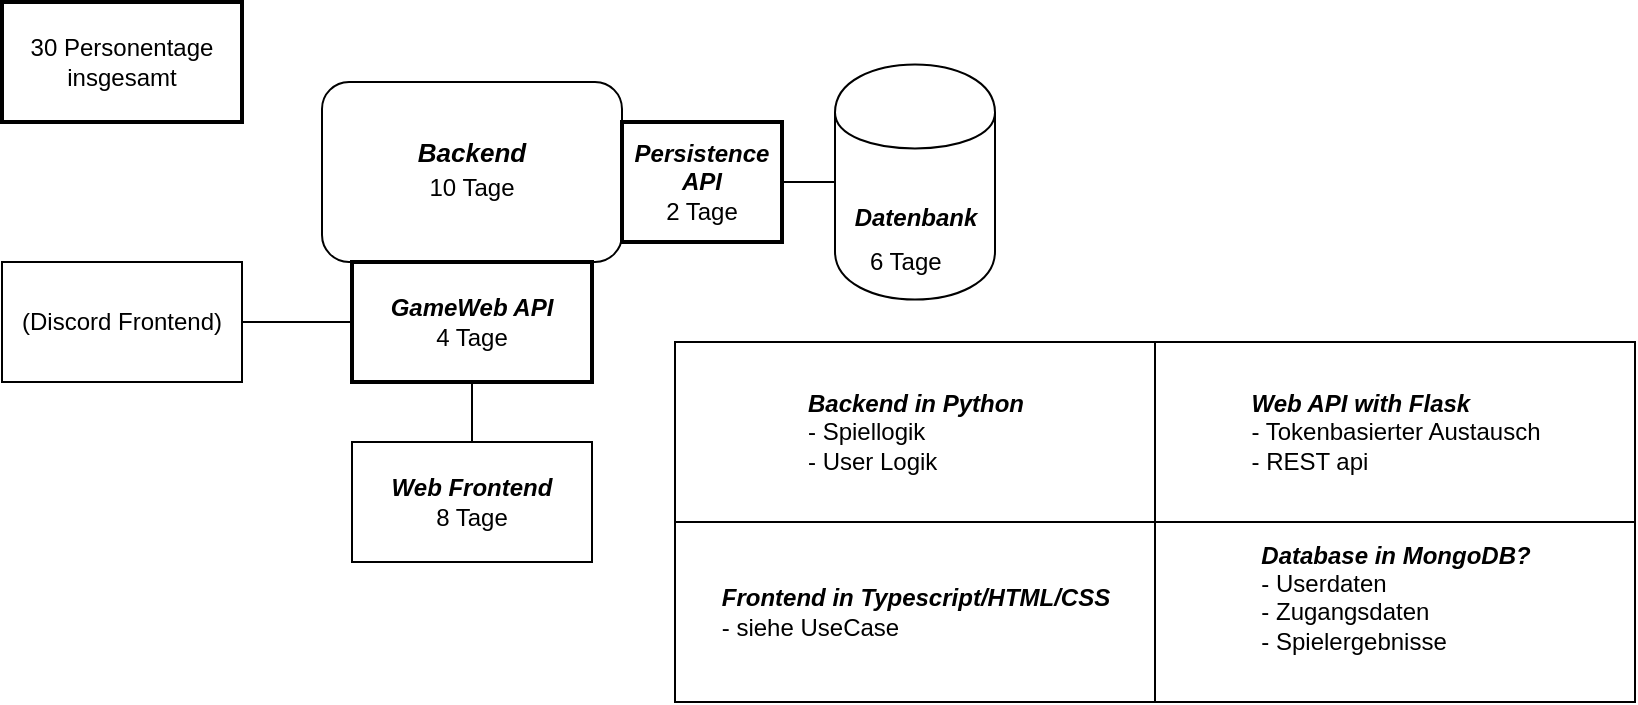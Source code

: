 <mxfile version="20.8.10" type="device" pages="3"><diagram id="Mz-tpbVuLE1fPB4WvgSF" name="Technische Umsetzung"><mxGraphModel dx="1290" dy="621" grid="1" gridSize="10" guides="1" tooltips="1" connect="1" arrows="1" fold="1" page="1" pageScale="1" pageWidth="827" pageHeight="1169" math="0" shadow="0"><root><mxCell id="0"/><mxCell id="1" parent="0"/><mxCell id="eveTwST119jRxMjcaIn--9" style="edgeStyle=orthogonalEdgeStyle;rounded=0;orthogonalLoop=1;jettySize=auto;html=1;exitX=1;exitY=0.5;exitDx=0;exitDy=0;entryX=0;entryY=0.5;entryDx=0;entryDy=0;endArrow=none;endFill=0;" parent="1" source="eveTwST119jRxMjcaIn--1" target="eveTwST119jRxMjcaIn--8" edge="1"><mxGeometry relative="1" as="geometry"/></mxCell><mxCell id="eveTwST119jRxMjcaIn--11" style="edgeStyle=orthogonalEdgeStyle;rounded=0;orthogonalLoop=1;jettySize=auto;html=1;exitX=0.5;exitY=1;exitDx=0;exitDy=0;entryX=0.5;entryY=0;entryDx=0;entryDy=0;endArrow=none;endFill=0;" parent="1" source="eveTwST119jRxMjcaIn--1" target="eveTwST119jRxMjcaIn--6" edge="1"><mxGeometry relative="1" as="geometry"/></mxCell><mxCell id="eveTwST119jRxMjcaIn--1" value="&lt;br&gt;10 Tage" style="rounded=1;whiteSpace=wrap;html=1;" parent="1" vertex="1"><mxGeometry x="290" y="400" width="150" height="90" as="geometry"/></mxCell><mxCell id="eveTwST119jRxMjcaIn--3" value="&lt;font style=&quot;font-size: 13px&quot;&gt;&lt;i&gt;&lt;b&gt;Backend&lt;/b&gt;&lt;/i&gt;&lt;/font&gt;" style="text;html=1;strokeColor=none;fillColor=none;align=center;verticalAlign=middle;whiteSpace=wrap;rounded=0;" parent="1" vertex="1"><mxGeometry x="320" y="425" width="90" height="20" as="geometry"/></mxCell><mxCell id="eveTwST119jRxMjcaIn--4" value="&lt;i&gt;&lt;b&gt;Datenbank&lt;/b&gt;&lt;/i&gt;&lt;br&gt;" style="shape=cylinder;whiteSpace=wrap;html=1;boundedLbl=1;backgroundOutline=1;" parent="1" vertex="1"><mxGeometry x="546.5" y="391.25" width="80" height="117.5" as="geometry"/></mxCell><mxCell id="eveTwST119jRxMjcaIn--15" style="edgeStyle=orthogonalEdgeStyle;rounded=0;orthogonalLoop=1;jettySize=auto;html=1;exitX=0;exitY=0.5;exitDx=0;exitDy=0;entryX=1;entryY=0.5;entryDx=0;entryDy=0;endArrow=none;endFill=0;" parent="1" source="eveTwST119jRxMjcaIn--6" target="eveTwST119jRxMjcaIn--12" edge="1"><mxGeometry relative="1" as="geometry"><mxPoint x="189.647" y="554.588" as="targetPoint"/></mxGeometry></mxCell><mxCell id="eveTwST119jRxMjcaIn--17" style="edgeStyle=orthogonalEdgeStyle;rounded=0;orthogonalLoop=1;jettySize=auto;html=1;exitX=0.5;exitY=1;exitDx=0;exitDy=0;entryX=0.5;entryY=0;entryDx=0;entryDy=0;endArrow=none;endFill=0;" parent="1" source="eveTwST119jRxMjcaIn--6" target="eveTwST119jRxMjcaIn--13" edge="1"><mxGeometry relative="1" as="geometry"/></mxCell><mxCell id="eveTwST119jRxMjcaIn--6" value="&lt;b&gt;&lt;i&gt;GameWeb API&lt;/i&gt;&lt;/b&gt;&lt;br&gt;4 Tage" style="rounded=0;whiteSpace=wrap;html=1;strokeWidth=2;" parent="1" vertex="1"><mxGeometry x="305" y="490" width="120" height="60" as="geometry"/></mxCell><mxCell id="eveTwST119jRxMjcaIn--10" style="edgeStyle=orthogonalEdgeStyle;rounded=0;orthogonalLoop=1;jettySize=auto;html=1;exitX=1;exitY=0.5;exitDx=0;exitDy=0;entryX=0;entryY=0.5;entryDx=0;entryDy=0;endArrow=none;endFill=0;" parent="1" source="eveTwST119jRxMjcaIn--8" target="eveTwST119jRxMjcaIn--4" edge="1"><mxGeometry relative="1" as="geometry"/></mxCell><mxCell id="eveTwST119jRxMjcaIn--8" value="&lt;b&gt;&lt;i&gt;Persistence API&lt;/i&gt;&lt;/b&gt;&lt;br&gt;2 Tage" style="rounded=0;whiteSpace=wrap;html=1;strokeWidth=2;" parent="1" vertex="1"><mxGeometry x="440" y="420" width="80" height="60" as="geometry"/></mxCell><mxCell id="eveTwST119jRxMjcaIn--12" value="(Discord Frontend)" style="rounded=0;whiteSpace=wrap;html=1;" parent="1" vertex="1"><mxGeometry x="130" y="490" width="120" height="60" as="geometry"/></mxCell><mxCell id="eveTwST119jRxMjcaIn--13" value="&lt;b&gt;&lt;i&gt;Web Frontend&lt;br&gt;&lt;/i&gt;&lt;/b&gt;8 Tage" style="rounded=0;whiteSpace=wrap;html=1;" parent="1" vertex="1"><mxGeometry x="305" y="580" width="120" height="60" as="geometry"/></mxCell><mxCell id="eveTwST119jRxMjcaIn--18" value="30 Personentage insgesamt" style="rounded=0;whiteSpace=wrap;html=1;strokeWidth=2;strokeColor=#000000;" parent="1" vertex="1"><mxGeometry x="130" y="360" width="120" height="60" as="geometry"/></mxCell><mxCell id="eveTwST119jRxMjcaIn--19" value="6 Tage&lt;br&gt;" style="text;html=1;resizable=0;points=[];autosize=1;align=left;verticalAlign=top;spacingTop=-4;" parent="1" vertex="1"><mxGeometry x="561.5" y="480" width="50" height="20" as="geometry"/></mxCell><mxCell id="hj5eIEU2LAgetrZz2vU--1" value="&lt;div style=&quot;text-align: left&quot;&gt;&lt;span&gt;&lt;b&gt;&lt;i&gt;Backend in Python&lt;/i&gt;&lt;/b&gt;&lt;/span&gt;&lt;/div&gt;&lt;div style=&quot;text-align: left&quot;&gt;&lt;span&gt;- Spiellogik&lt;/span&gt;&lt;/div&gt;&lt;div style=&quot;text-align: left&quot;&gt;&lt;span&gt;- &lt;/span&gt;&lt;span&gt;User Logik&lt;/span&gt;&lt;/div&gt;" style="rounded=0;whiteSpace=wrap;html=1;strokeColor=#000000;" parent="1" vertex="1"><mxGeometry x="466.5" y="530" width="240" height="90" as="geometry"/></mxCell><mxCell id="hj5eIEU2LAgetrZz2vU--3" value="&lt;div style=&quot;text-align: left&quot;&gt;&lt;span&gt;&lt;b&gt;&lt;i&gt;Frontend in Typescript/HTML/CSS&lt;/i&gt;&lt;/b&gt;&lt;/span&gt;&lt;/div&gt;&lt;div style=&quot;text-align: left&quot;&gt;- siehe UseCase&lt;/div&gt;" style="rounded=0;whiteSpace=wrap;html=1;strokeColor=#000000;" parent="1" vertex="1"><mxGeometry x="466.5" y="620" width="240" height="90" as="geometry"/></mxCell><mxCell id="hj5eIEU2LAgetrZz2vU--4" value="&lt;div style=&quot;text-align: left&quot;&gt;&lt;span&gt;&lt;b&gt;&lt;i&gt;Database in MongoDB?&lt;/i&gt;&lt;/b&gt;&lt;/span&gt;&lt;/div&gt;&lt;div style=&quot;text-align: left&quot;&gt;&lt;span&gt;- Userdaten&lt;/span&gt;&lt;/div&gt;&lt;div style=&quot;text-align: left&quot;&gt;&lt;span&gt;- Zugangsdaten&lt;/span&gt;&lt;/div&gt;&lt;div style=&quot;text-align: left&quot;&gt;&lt;span&gt;- Spielergebnisse&lt;/span&gt;&lt;/div&gt;&lt;div style=&quot;text-align: left&quot;&gt;&lt;span&gt;&lt;br&gt;&lt;/span&gt;&lt;/div&gt;" style="rounded=0;whiteSpace=wrap;html=1;strokeColor=#000000;" parent="1" vertex="1"><mxGeometry x="706.5" y="620" width="240" height="90" as="geometry"/></mxCell><mxCell id="hj5eIEU2LAgetrZz2vU--5" value="&lt;div style=&quot;text-align: left&quot;&gt;&lt;span&gt;&lt;b&gt;&lt;i&gt;Web API with Flask&lt;/i&gt;&lt;/b&gt;&lt;/span&gt;&lt;/div&gt;&lt;div style=&quot;text-align: left&quot;&gt;- Tokenbasierter Austausch&lt;/div&gt;&lt;div style=&quot;text-align: left&quot;&gt;- REST api&lt;/div&gt;" style="rounded=0;whiteSpace=wrap;html=1;strokeColor=#000000;" parent="1" vertex="1"><mxGeometry x="706.5" y="530" width="240" height="90" as="geometry"/></mxCell></root></mxGraphModel></diagram><diagram id="DsGU7y9vnRXp9Hcj6hWG" name="Use Case"><mxGraphModel dx="1290" dy="621" grid="1" gridSize="10" guides="1" tooltips="1" connect="1" arrows="1" fold="1" page="1" pageScale="1" pageWidth="827" pageHeight="1169" math="0" shadow="0"><root><mxCell id="2wAqh8zBqm8X24xqyu5U-0"/><mxCell id="2wAqh8zBqm8X24xqyu5U-1" parent="2wAqh8zBqm8X24xqyu5U-0"/><mxCell id="c4m_T-h51378Y_wtgnFa-25" value="User" style="shape=umlActor;verticalLabelPosition=bottom;verticalAlign=top;html=1;outlineConnect=0;" parent="2wAqh8zBqm8X24xqyu5U-1" vertex="1"><mxGeometry x="90" y="90" width="30" height="60" as="geometry"/></mxCell><mxCell id="c4m_T-h51378Y_wtgnFa-26" value="" style="endArrow=none;html=1;rounded=0;" parent="2wAqh8zBqm8X24xqyu5U-1" edge="1"><mxGeometry width="50" height="50" relative="1" as="geometry"><mxPoint x="160" y="730" as="sourcePoint"/><mxPoint x="160" y="20" as="targetPoint"/></mxGeometry></mxCell><mxCell id="c4m_T-h51378Y_wtgnFa-27" value="" style="endArrow=none;html=1;rounded=0;" parent="2wAqh8zBqm8X24xqyu5U-1" edge="1"><mxGeometry width="50" height="50" relative="1" as="geometry"><mxPoint x="720" y="730" as="sourcePoint"/><mxPoint x="720" y="20" as="targetPoint"/></mxGeometry></mxCell><mxCell id="c4m_T-h51378Y_wtgnFa-28" value="" style="edgeStyle=orthogonalEdgeStyle;rounded=0;orthogonalLoop=1;jettySize=auto;html=1;" parent="2wAqh8zBqm8X24xqyu5U-1" source="c4m_T-h51378Y_wtgnFa-29" target="c4m_T-h51378Y_wtgnFa-32" edge="1"><mxGeometry relative="1" as="geometry"/></mxCell><mxCell id="c4m_T-h51378Y_wtgnFa-29" value="Account erstellen" style="ellipse;whiteSpace=wrap;html=1;" parent="2wAqh8zBqm8X24xqyu5U-1" vertex="1"><mxGeometry x="190" y="110" width="120" height="80" as="geometry"/></mxCell><mxCell id="c4m_T-h51378Y_wtgnFa-30" value="" style="edgeStyle=orthogonalEdgeStyle;rounded=0;orthogonalLoop=1;jettySize=auto;html=1;entryX=0;entryY=0.5;entryDx=0;entryDy=0;exitX=0.5;exitY=0;exitDx=0;exitDy=0;" parent="2wAqh8zBqm8X24xqyu5U-1" source="c4m_T-h51378Y_wtgnFa-31" target="c4m_T-h51378Y_wtgnFa-32" edge="1"><mxGeometry relative="1" as="geometry"><mxPoint x="410" y="240" as="targetPoint"/></mxGeometry></mxCell><mxCell id="c4m_T-h51378Y_wtgnFa-31" value="Login eintippen" style="ellipse;whiteSpace=wrap;html=1;" parent="2wAqh8zBqm8X24xqyu5U-1" vertex="1"><mxGeometry x="260" y="190" width="120" height="80" as="geometry"/></mxCell><mxCell id="W7PotCLS3TrSIl0tCxkn-1" style="edgeStyle=none;rounded=0;orthogonalLoop=1;jettySize=auto;html=1;dashed=1;" parent="2wAqh8zBqm8X24xqyu5U-1" source="c4m_T-h51378Y_wtgnFa-32" target="W7PotCLS3TrSIl0tCxkn-0" edge="1"><mxGeometry relative="1" as="geometry"/></mxCell><mxCell id="c4m_T-h51378Y_wtgnFa-32" value="Anmeldung" style="ellipse;whiteSpace=wrap;html=1;" parent="2wAqh8zBqm8X24xqyu5U-1" vertex="1"><mxGeometry x="400" y="110" width="120" height="80" as="geometry"/></mxCell><mxCell id="c4m_T-h51378Y_wtgnFa-34" value="" style="endArrow=classic;html=1;rounded=0;exitX=1;exitY=0.5;exitDx=0;exitDy=0;entryX=0.5;entryY=0;entryDx=0;entryDy=0;" parent="2wAqh8zBqm8X24xqyu5U-1" source="c4m_T-h51378Y_wtgnFa-32" target="c4m_T-h51378Y_wtgnFa-36" edge="1"><mxGeometry width="50" height="50" relative="1" as="geometry"><mxPoint x="510" y="340" as="sourcePoint"/><mxPoint x="600" y="190" as="targetPoint"/><Array as="points"><mxPoint x="600" y="150"/></Array></mxGeometry></mxCell><mxCell id="c4m_T-h51378Y_wtgnFa-35" value="" style="edgeStyle=orthogonalEdgeStyle;rounded=0;orthogonalLoop=1;jettySize=auto;html=1;" parent="2wAqh8zBqm8X24xqyu5U-1" source="c4m_T-h51378Y_wtgnFa-36" target="c4m_T-h51378Y_wtgnFa-37" edge="1"><mxGeometry relative="1" as="geometry"/></mxCell><mxCell id="c4m_T-h51378Y_wtgnFa-36" value="spielen" style="ellipse;whiteSpace=wrap;html=1;" parent="2wAqh8zBqm8X24xqyu5U-1" vertex="1"><mxGeometry x="540" y="300" width="120" height="80" as="geometry"/></mxCell><mxCell id="c4m_T-h51378Y_wtgnFa-37" value="Spiel aufgeben" style="ellipse;whiteSpace=wrap;html=1;" parent="2wAqh8zBqm8X24xqyu5U-1" vertex="1"><mxGeometry x="540" y="420" width="120" height="80" as="geometry"/></mxCell><mxCell id="c4m_T-h51378Y_wtgnFa-38" value="Spiel zuende spielen" style="ellipse;whiteSpace=wrap;html=1;" parent="2wAqh8zBqm8X24xqyu5U-1" vertex="1"><mxGeometry x="400" y="420" width="120" height="80" as="geometry"/></mxCell><mxCell id="c4m_T-h51378Y_wtgnFa-39" value="" style="endArrow=classic;html=1;rounded=0;exitX=0;exitY=0.5;exitDx=0;exitDy=0;entryX=0.5;entryY=0;entryDx=0;entryDy=0;" parent="2wAqh8zBqm8X24xqyu5U-1" source="c4m_T-h51378Y_wtgnFa-36" target="c4m_T-h51378Y_wtgnFa-38" edge="1"><mxGeometry width="50" height="50" relative="1" as="geometry"><mxPoint x="700" y="540" as="sourcePoint"/><mxPoint x="750" y="490" as="targetPoint"/><Array as="points"><mxPoint x="460" y="340"/></Array></mxGeometry></mxCell><mxCell id="c4m_T-h51378Y_wtgnFa-42" value="abmelden" style="ellipse;whiteSpace=wrap;html=1;" parent="2wAqh8zBqm8X24xqyu5U-1" vertex="1"><mxGeometry x="460" y="560" width="120" height="80" as="geometry"/></mxCell><mxCell id="c4m_T-h51378Y_wtgnFa-43" value="" style="endArrow=classic;html=1;rounded=0;exitX=0.5;exitY=1;exitDx=0;exitDy=0;entryX=0.5;entryY=0;entryDx=0;entryDy=0;" parent="2wAqh8zBqm8X24xqyu5U-1" source="c4m_T-h51378Y_wtgnFa-38" target="c4m_T-h51378Y_wtgnFa-42" edge="1"><mxGeometry width="50" height="50" relative="1" as="geometry"><mxPoint x="550" y="340" as="sourcePoint"/><mxPoint x="600" y="290" as="targetPoint"/><Array as="points"><mxPoint x="460" y="530"/><mxPoint x="520" y="530"/></Array></mxGeometry></mxCell><mxCell id="c4m_T-h51378Y_wtgnFa-44" value="" style="endArrow=classic;html=1;rounded=0;exitX=0.5;exitY=1;exitDx=0;exitDy=0;entryX=0.5;entryY=0;entryDx=0;entryDy=0;" parent="2wAqh8zBqm8X24xqyu5U-1" target="c4m_T-h51378Y_wtgnFa-42" edge="1"><mxGeometry width="50" height="50" relative="1" as="geometry"><mxPoint x="600" y="500" as="sourcePoint"/><mxPoint x="660" y="570" as="targetPoint"/><Array as="points"><mxPoint x="600" y="530"/><mxPoint x="520" y="530"/></Array></mxGeometry></mxCell><mxCell id="c4m_T-h51378Y_wtgnFa-45" value="" style="endArrow=none;html=1;rounded=0;" parent="2wAqh8zBqm8X24xqyu5U-1" edge="1"><mxGeometry width="50" height="50" relative="1" as="geometry"><mxPoint x="160" y="20" as="sourcePoint"/><mxPoint x="720" y="20" as="targetPoint"/><Array as="points"><mxPoint x="420" y="20"/></Array></mxGeometry></mxCell><mxCell id="c4m_T-h51378Y_wtgnFa-46" value="" style="endArrow=none;html=1;rounded=0;" parent="2wAqh8zBqm8X24xqyu5U-1" edge="1"><mxGeometry width="50" height="50" relative="1" as="geometry"><mxPoint x="160" y="730" as="sourcePoint"/><mxPoint x="720" y="730" as="targetPoint"/></mxGeometry></mxCell><mxCell id="c4m_T-h51378Y_wtgnFa-47" value="" style="endArrow=classic;html=1;rounded=0;exitX=0.5;exitY=1;exitDx=0;exitDy=0;entryX=0.5;entryY=0;entryDx=0;entryDy=0;" parent="2wAqh8zBqm8X24xqyu5U-1" target="c4m_T-h51378Y_wtgnFa-36" edge="1"><mxGeometry width="50" height="50" relative="1" as="geometry"><mxPoint x="600" y="270" as="sourcePoint"/><mxPoint x="600" y="290" as="targetPoint"/></mxGeometry></mxCell><mxCell id="c4m_T-h51378Y_wtgnFa-48" value="" style="endArrow=classic;html=1;rounded=0;entryX=0;entryY=0.5;entryDx=0;entryDy=0;" parent="2wAqh8zBqm8X24xqyu5U-1" target="c4m_T-h51378Y_wtgnFa-42" edge="1"><mxGeometry width="50" height="50" relative="1" as="geometry"><mxPoint x="250" y="290" as="sourcePoint"/><mxPoint x="600" y="290" as="targetPoint"/><Array as="points"><mxPoint x="250" y="600"/></Array></mxGeometry></mxCell><mxCell id="c4m_T-h51378Y_wtgnFa-49" value="" style="endArrow=none;html=1;rounded=0;exitX=0.5;exitY=1;exitDx=0;exitDy=0;" parent="2wAqh8zBqm8X24xqyu5U-1" source="c4m_T-h51378Y_wtgnFa-32" edge="1"><mxGeometry width="50" height="50" relative="1" as="geometry"><mxPoint x="550" y="340" as="sourcePoint"/><mxPoint x="250" y="290" as="targetPoint"/><Array as="points"><mxPoint x="460" y="290"/></Array></mxGeometry></mxCell><mxCell id="W7PotCLS3TrSIl0tCxkn-0" value="kann Ergebnisse einsehen" style="ellipse;whiteSpace=wrap;html=1;" parent="2wAqh8zBqm8X24xqyu5U-1" vertex="1"><mxGeometry x="590" y="30" width="120" height="80" as="geometry"/></mxCell><mxCell id="W7PotCLS3TrSIl0tCxkn-2" value="&amp;lt;&amp;lt;includes&amp;gt;&amp;gt;" style="text;html=1;align=center;verticalAlign=middle;resizable=0;points=[];autosize=1;" parent="2wAqh8zBqm8X24xqyu5U-1" vertex="1"><mxGeometry x="500" y="90" width="90" height="20" as="geometry"/></mxCell><mxCell id="rjg40GJaaP4MYX6c4tbn-0" value="" style="endArrow=none;html=1;rounded=0;entryX=0;entryY=0.5;entryDx=0;entryDy=0;" edge="1" parent="2wAqh8zBqm8X24xqyu5U-1" source="c4m_T-h51378Y_wtgnFa-25" target="c4m_T-h51378Y_wtgnFa-29"><mxGeometry width="50" height="50" relative="1" as="geometry"><mxPoint x="390" y="350" as="sourcePoint"/><mxPoint x="440" y="300" as="targetPoint"/></mxGeometry></mxCell><mxCell id="rjg40GJaaP4MYX6c4tbn-1" value="" style="endArrow=none;html=1;rounded=0;entryX=0;entryY=0.5;entryDx=0;entryDy=0;" edge="1" parent="2wAqh8zBqm8X24xqyu5U-1" source="c4m_T-h51378Y_wtgnFa-25" target="c4m_T-h51378Y_wtgnFa-31"><mxGeometry width="50" height="50" relative="1" as="geometry"><mxPoint x="130" y="135.294" as="sourcePoint"/><mxPoint x="200" y="160" as="targetPoint"/></mxGeometry></mxCell></root></mxGraphModel></diagram><diagram id="V7BbpruRScBJ53ouMjSl" name="Use Case Krass"><mxGraphModel dx="1480" dy="1966" grid="1" gridSize="10" guides="1" tooltips="1" connect="1" arrows="1" fold="1" page="1" pageScale="1" pageWidth="850" pageHeight="1100" math="0" shadow="0"><root><mxCell id="uWqlE4B28N22d3HYyaB--0"/><mxCell id="uWqlE4B28N22d3HYyaB--1" parent="uWqlE4B28N22d3HYyaB--0"/><mxCell id="950WaDM0J3CiltBc7QUg-0" value="User" style="shape=umlActor;verticalLabelPosition=bottom;verticalAlign=top;html=1;outlineConnect=0;" parent="uWqlE4B28N22d3HYyaB--1" vertex="1"><mxGeometry x="300" y="180" width="30" height="60" as="geometry"/></mxCell><mxCell id="950WaDM0J3CiltBc7QUg-1" value="" style="endArrow=none;html=1;rounded=0;" parent="uWqlE4B28N22d3HYyaB--1" edge="1"><mxGeometry width="50" height="50" relative="1" as="geometry"><mxPoint x="370" y="820" as="sourcePoint"/><mxPoint x="370" y="-80" as="targetPoint"/></mxGeometry></mxCell><mxCell id="1iFf7YRKccMD_yizmdtM-2" style="edgeStyle=none;rounded=0;orthogonalLoop=1;jettySize=auto;html=1;entryX=0;entryY=0.5;entryDx=0;entryDy=0;" parent="uWqlE4B28N22d3HYyaB--1" target="XrXgIstzsyNV_GnbBVXM-0" edge="1"><mxGeometry relative="1" as="geometry"><mxPoint x="510" y="240" as="sourcePoint"/></mxGeometry></mxCell><mxCell id="950WaDM0J3CiltBc7QUg-4" value="Account erstellen" style="ellipse;whiteSpace=wrap;html=1;strokeColor=#00FF00;" parent="uWqlE4B28N22d3HYyaB--1" vertex="1"><mxGeometry x="400" y="200" width="120" height="80" as="geometry"/></mxCell><mxCell id="950WaDM0J3CiltBc7QUg-25" style="rounded=0;orthogonalLoop=1;jettySize=auto;html=1;" parent="uWqlE4B28N22d3HYyaB--1" target="950WaDM0J3CiltBc7QUg-6" edge="1"><mxGeometry relative="1" as="geometry"><mxPoint x="360" y="300" as="targetPoint"/><mxPoint x="340" y="260" as="sourcePoint"/></mxGeometry></mxCell><mxCell id="XrXgIstzsyNV_GnbBVXM-2" style="edgeStyle=none;rounded=0;orthogonalLoop=1;jettySize=auto;html=1;" parent="uWqlE4B28N22d3HYyaB--1" source="950WaDM0J3CiltBc7QUg-6" target="XrXgIstzsyNV_GnbBVXM-0" edge="1"><mxGeometry relative="1" as="geometry"/></mxCell><mxCell id="950WaDM0J3CiltBc7QUg-6" value="Login eintippen" style="ellipse;whiteSpace=wrap;html=1;strokeColor=#00FF00;" parent="uWqlE4B28N22d3HYyaB--1" vertex="1"><mxGeometry x="400" y="330" width="120" height="80" as="geometry"/></mxCell><mxCell id="950WaDM0J3CiltBc7QUg-21" value="" style="endArrow=none;html=1;rounded=0;" parent="uWqlE4B28N22d3HYyaB--1" edge="1"><mxGeometry width="50" height="50" relative="1" as="geometry"><mxPoint x="370" y="820" as="sourcePoint"/><mxPoint x="1240" y="820" as="targetPoint"/></mxGeometry></mxCell><mxCell id="950WaDM0J3CiltBc7QUg-26" style="rounded=0;orthogonalLoop=1;jettySize=auto;html=1;" parent="uWqlE4B28N22d3HYyaB--1" target="950WaDM0J3CiltBc7QUg-4" edge="1"><mxGeometry relative="1" as="geometry"><mxPoint x="434.71" y="347.651" as="targetPoint"/><mxPoint x="340" y="220" as="sourcePoint"/></mxGeometry></mxCell><mxCell id="f7Cmqxm9y2sCgUMezaw_-5" style="edgeStyle=none;rounded=0;orthogonalLoop=1;jettySize=auto;html=1;" parent="uWqlE4B28N22d3HYyaB--1" source="XrXgIstzsyNV_GnbBVXM-0" target="f7Cmqxm9y2sCgUMezaw_-4" edge="1"><mxGeometry relative="1" as="geometry"/></mxCell><mxCell id="f7Cmqxm9y2sCgUMezaw_-8" style="edgeStyle=none;rounded=0;orthogonalLoop=1;jettySize=auto;html=1;" parent="uWqlE4B28N22d3HYyaB--1" source="XrXgIstzsyNV_GnbBVXM-0" target="f7Cmqxm9y2sCgUMezaw_-7" edge="1"><mxGeometry relative="1" as="geometry"/></mxCell><mxCell id="1iFf7YRKccMD_yizmdtM-4" style="edgeStyle=none;rounded=0;orthogonalLoop=1;jettySize=auto;html=1;" parent="uWqlE4B28N22d3HYyaB--1" source="XrXgIstzsyNV_GnbBVXM-0" target="1iFf7YRKccMD_yizmdtM-0" edge="1"><mxGeometry relative="1" as="geometry"><mxPoint x="660" y="270" as="sourcePoint"/></mxGeometry></mxCell><mxCell id="ofcySZMgIAq1kejSAl98-1" style="edgeStyle=none;rounded=0;orthogonalLoop=1;jettySize=auto;html=1;" parent="uWqlE4B28N22d3HYyaB--1" source="XrXgIstzsyNV_GnbBVXM-0" target="ofcySZMgIAq1kejSAl98-0" edge="1"><mxGeometry relative="1" as="geometry"/></mxCell><mxCell id="XrXgIstzsyNV_GnbBVXM-0" value="Hauptseite &lt;br&gt;navigieren" style="ellipse;whiteSpace=wrap;html=1;strokeColor=#00FF00;" parent="uWqlE4B28N22d3HYyaB--1" vertex="1"><mxGeometry x="600" y="200" width="120" height="80" as="geometry"/></mxCell><mxCell id="f7Cmqxm9y2sCgUMezaw_-11" style="edgeStyle=none;rounded=0;orthogonalLoop=1;jettySize=auto;html=1;" parent="uWqlE4B28N22d3HYyaB--1" source="bNsUhSP-YNLJHRWiBHJs-0" target="f7Cmqxm9y2sCgUMezaw_-6" edge="1"><mxGeometry relative="1" as="geometry"/></mxCell><mxCell id="bNsUhSP-YNLJHRWiBHJs-0" value="Random Gegnersuche" style="ellipse;whiteSpace=wrap;html=1;strokeColor=#00FF00;" parent="uWqlE4B28N22d3HYyaB--1" vertex="1"><mxGeometry x="730" y="10" width="120" height="80" as="geometry"/></mxCell><mxCell id="f7Cmqxm9y2sCgUMezaw_-0" style="edgeStyle=none;rounded=0;orthogonalLoop=1;jettySize=auto;html=1;dashed=1;" parent="uWqlE4B28N22d3HYyaB--1" source="f7Cmqxm9y2sCgUMezaw_-3" target="f7Cmqxm9y2sCgUMezaw_-2" edge="1"><mxGeometry relative="1" as="geometry"><mxPoint x="720.859" y="228.778" as="sourcePoint"/></mxGeometry></mxCell><mxCell id="f7Cmqxm9y2sCgUMezaw_-1" value="" style="endArrow=classic;html=1;rounded=0;" parent="uWqlE4B28N22d3HYyaB--1" source="XrXgIstzsyNV_GnbBVXM-0" target="bNsUhSP-YNLJHRWiBHJs-0" edge="1"><mxGeometry width="50" height="50" relative="1" as="geometry"><mxPoint x="730" y="250" as="sourcePoint"/><mxPoint x="810" y="290" as="targetPoint"/></mxGeometry></mxCell><mxCell id="f7Cmqxm9y2sCgUMezaw_-2" value="kann Ergebnisse einsehen" style="ellipse;whiteSpace=wrap;html=1;strokeColor=#00FF00;" parent="uWqlE4B28N22d3HYyaB--1" vertex="1"><mxGeometry x="430" y="60" width="120" height="80" as="geometry"/></mxCell><mxCell id="i2P-ALpR6kwxFHsHRz56-3" style="rounded=0;orthogonalLoop=1;jettySize=auto;html=1;" parent="uWqlE4B28N22d3HYyaB--1" source="f7Cmqxm9y2sCgUMezaw_-4" target="i2P-ALpR6kwxFHsHRz56-2" edge="1"><mxGeometry relative="1" as="geometry"><mxPoint x="870" y="210" as="sourcePoint"/></mxGeometry></mxCell><mxCell id="i2P-ALpR6kwxFHsHRz56-5" style="edgeStyle=none;rounded=0;orthogonalLoop=1;jettySize=auto;html=1;dashed=1;" parent="uWqlE4B28N22d3HYyaB--1" source="f7Cmqxm9y2sCgUMezaw_-4" target="i2P-ALpR6kwxFHsHRz56-0" edge="1"><mxGeometry relative="1" as="geometry"/></mxCell><mxCell id="f7Cmqxm9y2sCgUMezaw_-4" value="manuelle Gegnersuche" style="ellipse;whiteSpace=wrap;html=1;" parent="uWqlE4B28N22d3HYyaB--1" vertex="1"><mxGeometry x="770" y="190" width="120" height="80" as="geometry"/></mxCell><mxCell id="f7Cmqxm9y2sCgUMezaw_-14" style="edgeStyle=none;rounded=0;orthogonalLoop=1;jettySize=auto;html=1;" parent="uWqlE4B28N22d3HYyaB--1" source="f7Cmqxm9y2sCgUMezaw_-6" target="f7Cmqxm9y2sCgUMezaw_-13" edge="1"><mxGeometry relative="1" as="geometry"/></mxCell><mxCell id="f7Cmqxm9y2sCgUMezaw_-15" style="edgeStyle=none;rounded=0;orthogonalLoop=1;jettySize=auto;html=1;" parent="uWqlE4B28N22d3HYyaB--1" source="f7Cmqxm9y2sCgUMezaw_-6" target="f7Cmqxm9y2sCgUMezaw_-12" edge="1"><mxGeometry relative="1" as="geometry"/></mxCell><mxCell id="i2P-ALpR6kwxFHsHRz56-6" style="edgeStyle=none;rounded=0;orthogonalLoop=1;jettySize=auto;html=1;dashed=1;" parent="uWqlE4B28N22d3HYyaB--1" source="f7Cmqxm9y2sCgUMezaw_-6" target="i2P-ALpR6kwxFHsHRz56-0" edge="1"><mxGeometry relative="1" as="geometry"/></mxCell><mxCell id="f7Cmqxm9y2sCgUMezaw_-6" value="Spielen" style="ellipse;whiteSpace=wrap;html=1;strokeColor=#00FF00;" parent="uWqlE4B28N22d3HYyaB--1" vertex="1"><mxGeometry x="1080" y="30" width="120" height="80" as="geometry"/></mxCell><mxCell id="f7Cmqxm9y2sCgUMezaw_-9" style="edgeStyle=none;rounded=0;orthogonalLoop=1;jettySize=auto;html=1;" parent="uWqlE4B28N22d3HYyaB--1" source="f7Cmqxm9y2sCgUMezaw_-7" target="f7Cmqxm9y2sCgUMezaw_-6" edge="1"><mxGeometry relative="1" as="geometry"/></mxCell><mxCell id="f7Cmqxm9y2sCgUMezaw_-7" value="Herausforderung annehmen" style="ellipse;whiteSpace=wrap;html=1;" parent="uWqlE4B28N22d3HYyaB--1" vertex="1"><mxGeometry x="770" y="100" width="120" height="80" as="geometry"/></mxCell><mxCell id="1iFf7YRKccMD_yizmdtM-1" style="edgeStyle=none;rounded=0;orthogonalLoop=1;jettySize=auto;html=1;" parent="uWqlE4B28N22d3HYyaB--1" source="f7Cmqxm9y2sCgUMezaw_-12" target="XrXgIstzsyNV_GnbBVXM-0" edge="1"><mxGeometry relative="1" as="geometry"/></mxCell><mxCell id="f7Cmqxm9y2sCgUMezaw_-12" value="Spiel abbrechen" style="ellipse;whiteSpace=wrap;html=1;strokeColor=#00FF00;" parent="uWqlE4B28N22d3HYyaB--1" vertex="1"><mxGeometry x="570" y="-70" width="120" height="80" as="geometry"/></mxCell><mxCell id="1iFf7YRKccMD_yizmdtM-3" style="edgeStyle=none;rounded=0;orthogonalLoop=1;jettySize=auto;html=1;" parent="uWqlE4B28N22d3HYyaB--1" source="f7Cmqxm9y2sCgUMezaw_-13" target="XrXgIstzsyNV_GnbBVXM-0" edge="1"><mxGeometry relative="1" as="geometry"/></mxCell><mxCell id="f7Cmqxm9y2sCgUMezaw_-13" value="Spiel zu &lt;br&gt;Ende spielen" style="ellipse;whiteSpace=wrap;html=1;strokeColor=#00FF00;" parent="uWqlE4B28N22d3HYyaB--1" vertex="1"><mxGeometry x="960" y="400" width="120" height="80" as="geometry"/></mxCell><mxCell id="1iFf7YRKccMD_yizmdtM-0" value="Abmelden" style="ellipse;whiteSpace=wrap;html=1;strokeColor=#00FF00;" parent="uWqlE4B28N22d3HYyaB--1" vertex="1"><mxGeometry x="400" y="460" width="120" height="80" as="geometry"/></mxCell><mxCell id="ofcySZMgIAq1kejSAl98-0" value="Verlauf einsehen" style="ellipse;whiteSpace=wrap;html=1;" parent="uWqlE4B28N22d3HYyaB--1" vertex="1"><mxGeometry x="560" y="410" width="120" height="80" as="geometry"/></mxCell><mxCell id="f7Cmqxm9y2sCgUMezaw_-3" value="&amp;lt;&amp;lt;includes&amp;gt;&amp;gt;" style="text;html=1;align=center;verticalAlign=middle;resizable=0;points=[];autosize=1;" parent="uWqlE4B28N22d3HYyaB--1" vertex="1"><mxGeometry x="530" y="160" width="90" height="20" as="geometry"/></mxCell><mxCell id="ofcySZMgIAq1kejSAl98-2" style="edgeStyle=none;rounded=0;orthogonalLoop=1;jettySize=auto;html=1;dashed=1;" parent="uWqlE4B28N22d3HYyaB--1" source="XrXgIstzsyNV_GnbBVXM-0" target="f7Cmqxm9y2sCgUMezaw_-3" edge="1"><mxGeometry relative="1" as="geometry"><mxPoint x="622.19" y="208.942" as="sourcePoint"/><mxPoint x="527.673" y="131.132" as="targetPoint"/></mxGeometry></mxCell><mxCell id="i2P-ALpR6kwxFHsHRz56-0" value="Chatten" style="ellipse;whiteSpace=wrap;html=1;" parent="uWqlE4B28N22d3HYyaB--1" vertex="1"><mxGeometry x="890" y="280" width="120" height="80" as="geometry"/></mxCell><mxCell id="i2P-ALpR6kwxFHsHRz56-4" style="edgeStyle=none;rounded=0;orthogonalLoop=1;jettySize=auto;html=1;" parent="uWqlE4B28N22d3HYyaB--1" source="i2P-ALpR6kwxFHsHRz56-2" target="f7Cmqxm9y2sCgUMezaw_-6" edge="1"><mxGeometry relative="1" as="geometry"/></mxCell><mxCell id="i2P-ALpR6kwxFHsHRz56-2" value="Herausfordern" style="ellipse;whiteSpace=wrap;html=1;" parent="uWqlE4B28N22d3HYyaB--1" vertex="1"><mxGeometry x="920" y="130" width="120" height="80" as="geometry"/></mxCell><mxCell id="i2P-ALpR6kwxFHsHRz56-10" value="&amp;lt;&amp;lt;includes&amp;gt;&amp;gt;" style="text;html=1;align=center;verticalAlign=middle;resizable=0;points=[];autosize=1;" parent="uWqlE4B28N22d3HYyaB--1" vertex="1"><mxGeometry x="905" y="260" width="90" height="20" as="geometry"/></mxCell><mxCell id="Tdl582Eu_d-XKG8enMbP-0" value="" style="endArrow=none;html=1;rounded=0;" edge="1" parent="uWqlE4B28N22d3HYyaB--1"><mxGeometry width="50" height="50" relative="1" as="geometry"><mxPoint x="370" y="-80" as="sourcePoint"/><mxPoint x="1240" y="-80" as="targetPoint"/></mxGeometry></mxCell><mxCell id="Tdl582Eu_d-XKG8enMbP-1" value="" style="endArrow=none;html=1;rounded=0;" edge="1" parent="uWqlE4B28N22d3HYyaB--1"><mxGeometry width="50" height="50" relative="1" as="geometry"><mxPoint x="1240" y="820" as="sourcePoint"/><mxPoint x="1240" y="-80" as="targetPoint"/></mxGeometry></mxCell></root></mxGraphModel></diagram></mxfile>